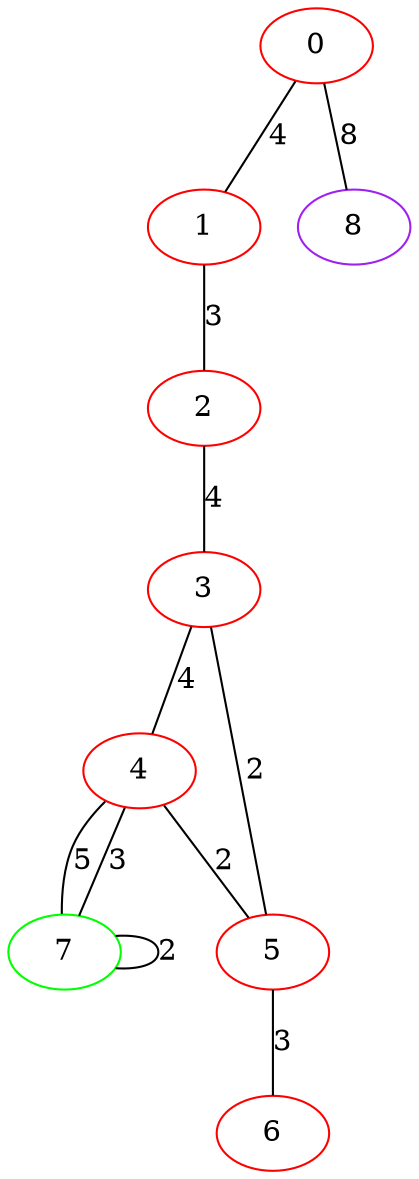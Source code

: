graph "" {
0 [color=red, weight=1];
1 [color=red, weight=1];
2 [color=red, weight=1];
3 [color=red, weight=1];
4 [color=red, weight=1];
5 [color=red, weight=1];
6 [color=red, weight=1];
7 [color=green, weight=2];
8 [color=purple, weight=4];
0 -- 8  [key=0, label=8];
0 -- 1  [key=0, label=4];
1 -- 2  [key=0, label=3];
2 -- 3  [key=0, label=4];
3 -- 4  [key=0, label=4];
3 -- 5  [key=0, label=2];
4 -- 5  [key=0, label=2];
4 -- 7  [key=0, label=5];
4 -- 7  [key=1, label=3];
5 -- 6  [key=0, label=3];
7 -- 7  [key=0, label=2];
}
